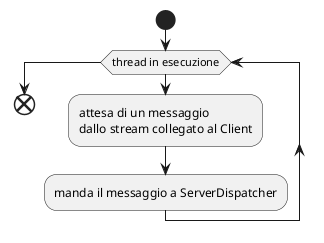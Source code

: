 @startuml
start

while (thread in esecuzione)
	:attesa di un messaggio 
	dallo stream collegato al Client;
	:manda il messaggio a ServerDispatcher;
endwhile

end
@enduml
